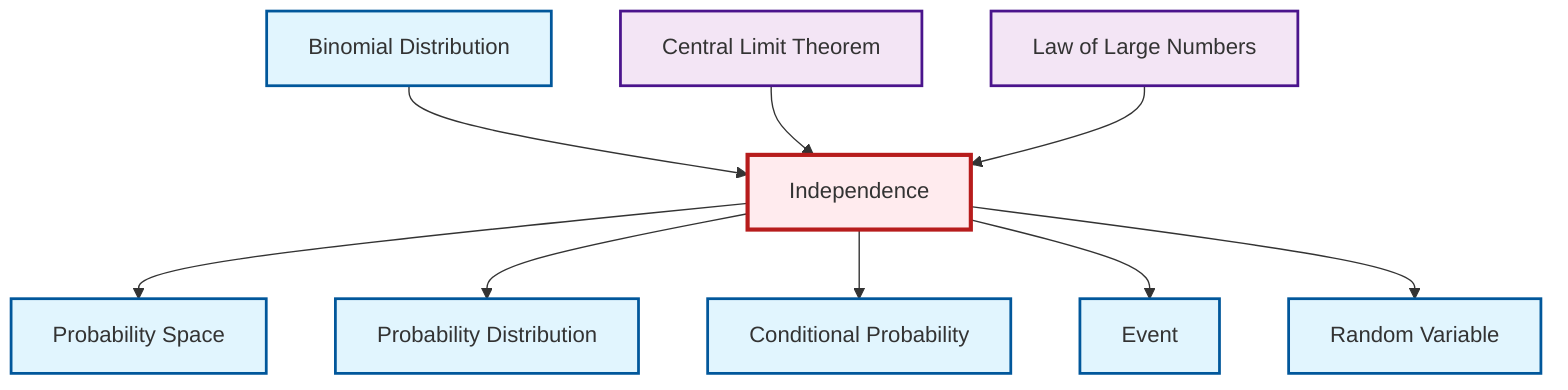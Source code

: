 graph TD
    classDef definition fill:#e1f5fe,stroke:#01579b,stroke-width:2px
    classDef theorem fill:#f3e5f5,stroke:#4a148c,stroke-width:2px
    classDef axiom fill:#fff3e0,stroke:#e65100,stroke-width:2px
    classDef example fill:#e8f5e9,stroke:#1b5e20,stroke-width:2px
    classDef current fill:#ffebee,stroke:#b71c1c,stroke-width:3px
    thm-law-of-large-numbers["Law of Large Numbers"]:::theorem
    def-random-variable["Random Variable"]:::definition
    def-probability-distribution["Probability Distribution"]:::definition
    def-probability-space["Probability Space"]:::definition
    def-event["Event"]:::definition
    def-independence["Independence"]:::definition
    def-binomial-distribution["Binomial Distribution"]:::definition
    def-conditional-probability["Conditional Probability"]:::definition
    thm-central-limit["Central Limit Theorem"]:::theorem
    def-binomial-distribution --> def-independence
    thm-central-limit --> def-independence
    def-independence --> def-probability-space
    def-independence --> def-probability-distribution
    def-independence --> def-conditional-probability
    def-independence --> def-event
    thm-law-of-large-numbers --> def-independence
    def-independence --> def-random-variable
    class def-independence current